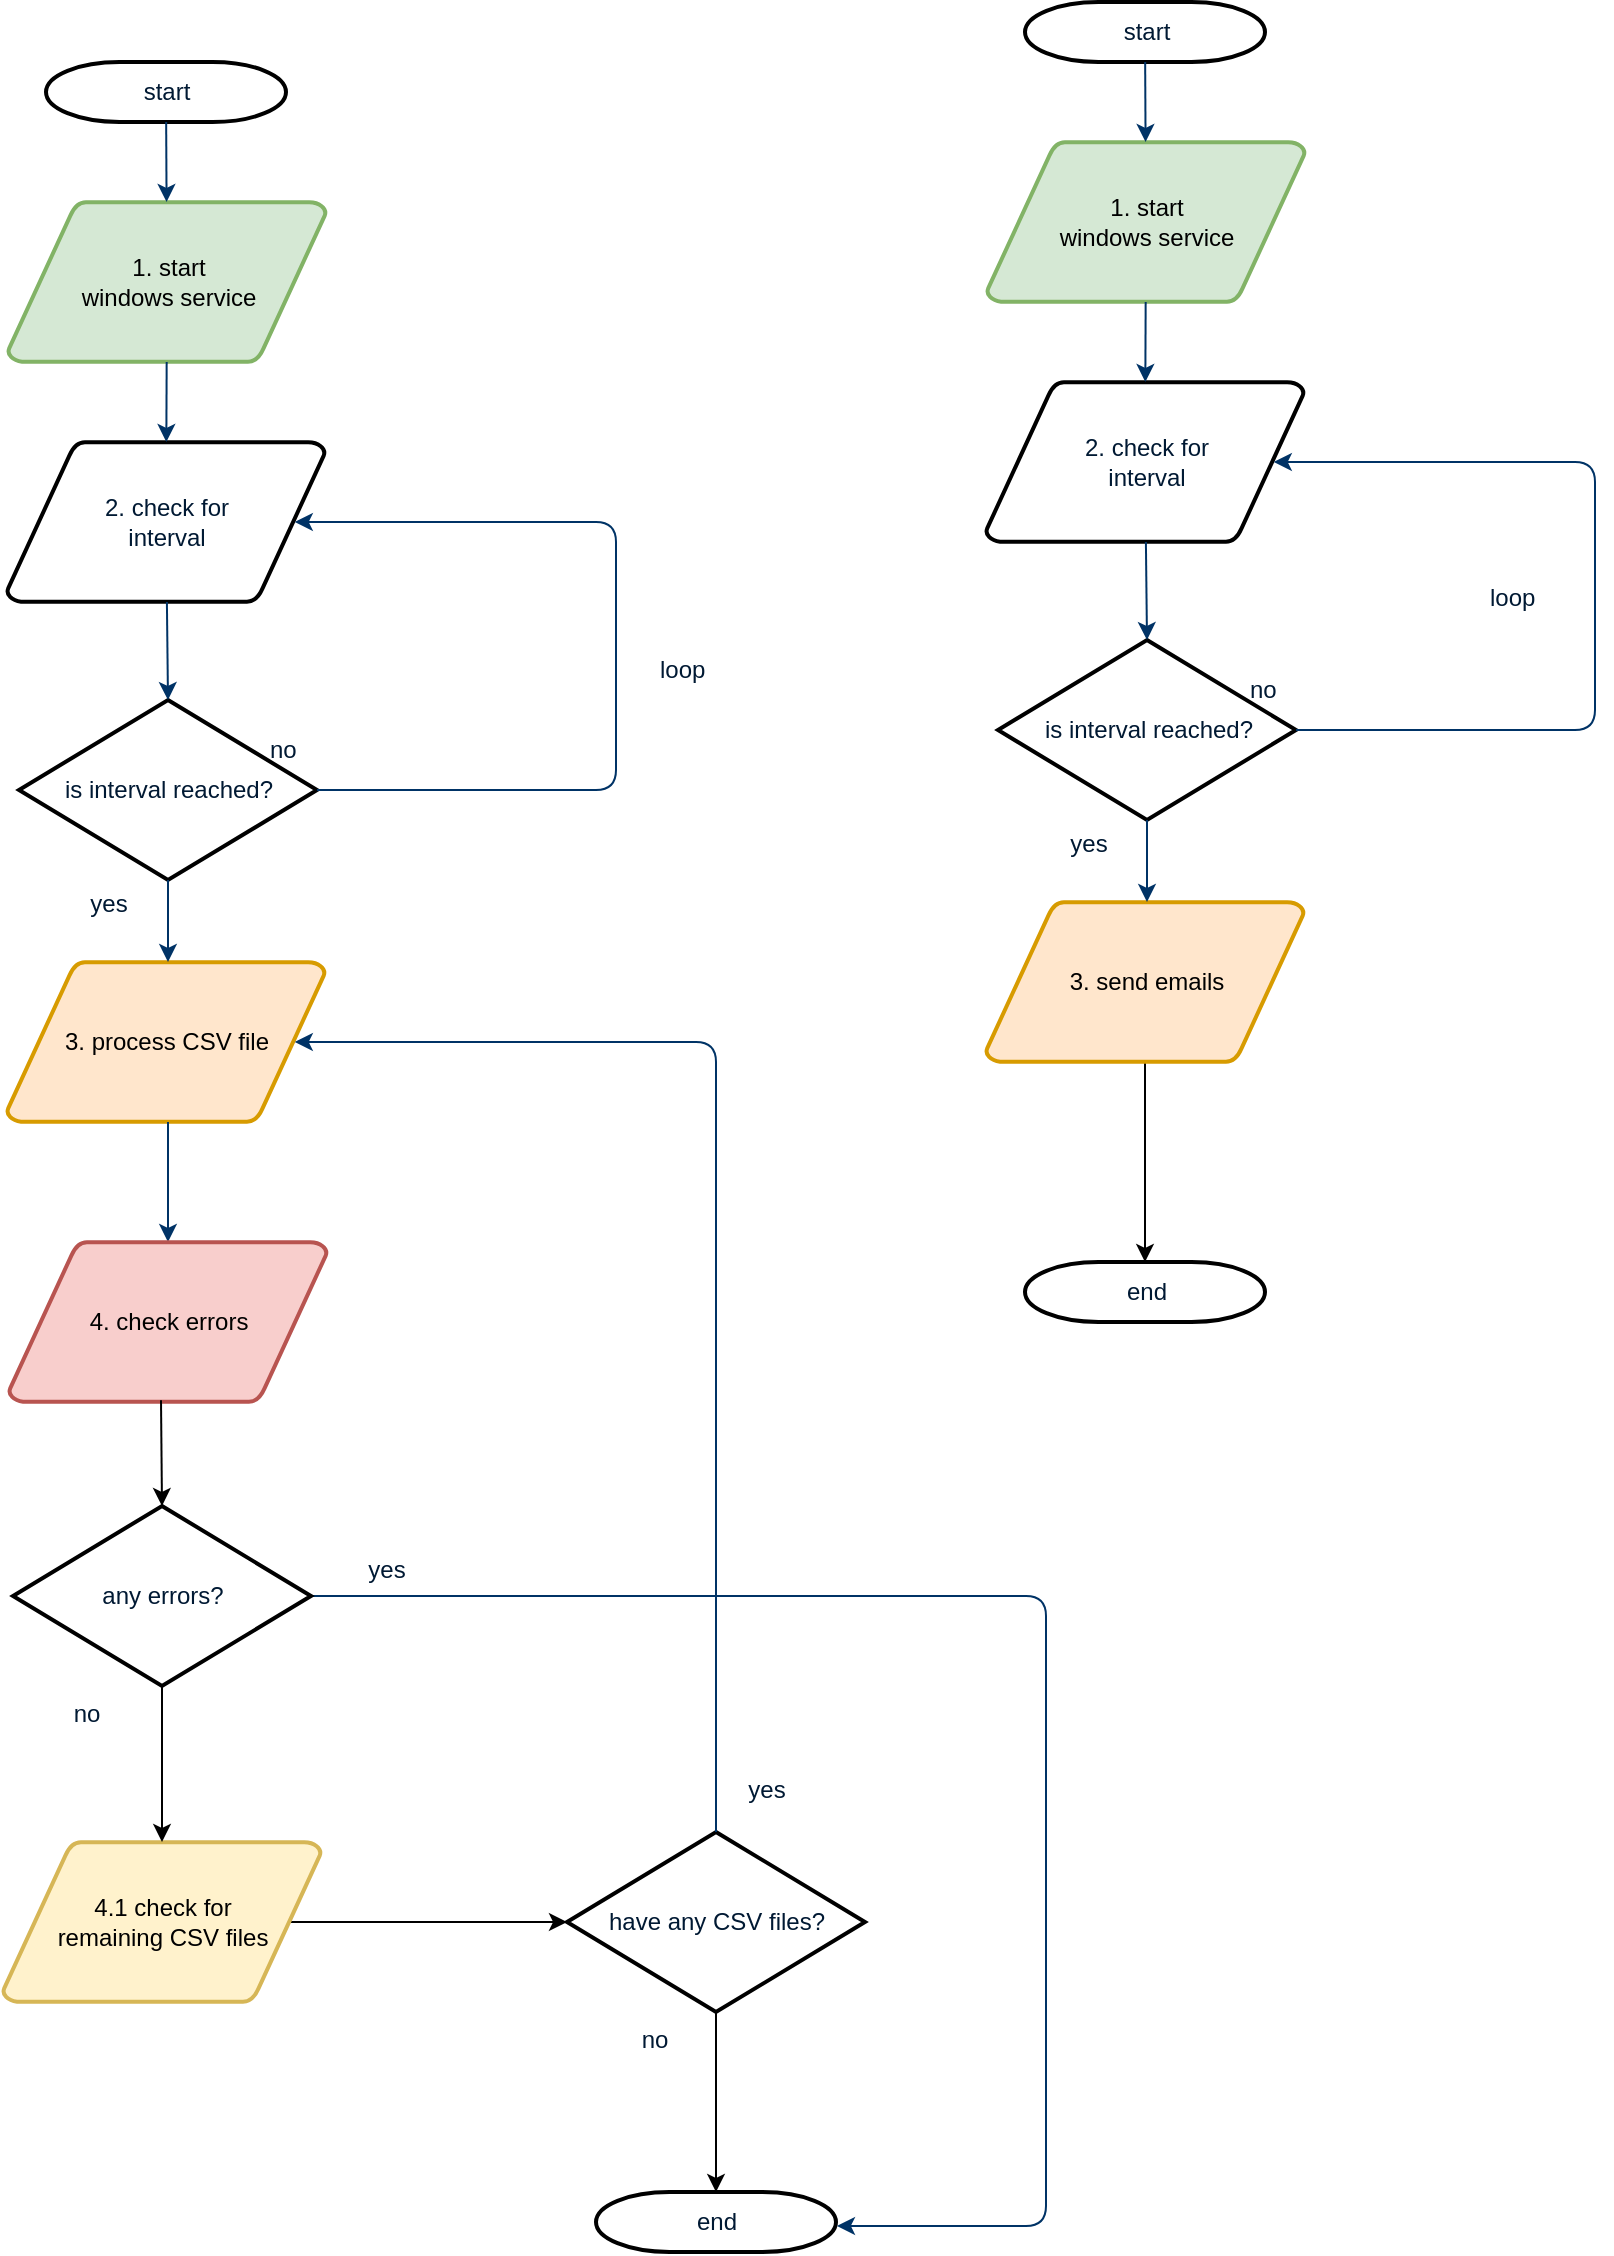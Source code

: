 <mxfile version="10.8.7" type="github"><diagram id="6a731a19-8d31-9384-78a2-239565b7b9f0" name="Page-1"><mxGraphModel dx="2960" dy="1588" grid="1" gridSize="10" guides="1" tooltips="1" connect="1" arrows="1" fold="1" page="1" pageScale="1" pageWidth="1169" pageHeight="827" background="#ffffff" math="0" shadow="0"><root><mxCell id="0"/><mxCell id="1" parent="0"/><mxCell id="2" value="start" style="shape=mxgraph.flowchart.terminator;fillColor=#FFFFFF;strokeColor=#000000;strokeWidth=2;gradientColor=none;gradientDirection=north;fontColor=#001933;fontStyle=0;html=1;" parent="1" vertex="1"><mxGeometry x="260" y="60" width="120" height="30" as="geometry"/></mxCell><mxCell id="3" value="1. start &lt;br&gt;windows service&lt;br&gt;" style="shape=mxgraph.flowchart.data;fillColor=#d5e8d4;strokeColor=#82b366;strokeWidth=2;gradientDirection=north;fontStyle=0;html=1;" parent="1" vertex="1"><mxGeometry x="241" y="130" width="159" height="80" as="geometry"/></mxCell><mxCell id="4" value="3. process CSV file" style="shape=mxgraph.flowchart.data;fillColor=#ffe6cc;strokeColor=#d79b00;strokeWidth=2;gradientDirection=north;fontStyle=0;html=1;" parent="1" vertex="1"><mxGeometry x="240.5" y="510" width="159" height="80" as="geometry"/></mxCell><mxCell id="5" value="2. check for&lt;br&gt;interval" style="shape=mxgraph.flowchart.data;fillColor=#FFFFFF;strokeColor=#000000;strokeWidth=2;gradientColor=none;gradientDirection=north;fontColor=#001933;fontStyle=0;html=1;" parent="1" vertex="1"><mxGeometry x="240.5" y="250" width="159" height="80" as="geometry"/></mxCell><mxCell id="6" value="is interval reached?" style="shape=mxgraph.flowchart.decision;fillColor=#FFFFFF;strokeColor=#000000;strokeWidth=2;gradientColor=none;gradientDirection=north;fontColor=#001933;fontStyle=0;html=1;" parent="1" vertex="1"><mxGeometry x="246.5" y="379" width="149" height="90" as="geometry"/></mxCell><mxCell id="7" style="fontColor=#001933;fontStyle=1;strokeColor=#003366;strokeWidth=1;html=1;" parent="1" source="2" target="3" edge="1"><mxGeometry relative="1" as="geometry"/></mxCell><mxCell id="8" style="fontColor=#001933;fontStyle=1;strokeColor=#003366;strokeWidth=1;html=1;" parent="1" source="3" target="5" edge="1"><mxGeometry relative="1" as="geometry"/></mxCell><mxCell id="9" style="entryX=0.5;entryY=0;entryPerimeter=0;fontColor=#001933;fontStyle=1;strokeColor=#003366;strokeWidth=1;html=1;" parent="1" source="5" target="6" edge="1"><mxGeometry relative="1" as="geometry"/></mxCell><mxCell id="10" value="" style="edgeStyle=elbowEdgeStyle;elbow=horizontal;exitX=1;exitY=0.5;exitPerimeter=0;fontColor=#001933;fontStyle=1;strokeColor=#003366;strokeWidth=1;html=1;entryX=0.905;entryY=0.5;entryDx=0;entryDy=0;entryPerimeter=0;" parent="1" source="6" target="5" edge="1"><mxGeometry x="381" y="28.5" width="100" height="100" as="geometry"><mxPoint x="750" y="447" as="sourcePoint"/><mxPoint x="450" y="330" as="targetPoint"/><Array as="points"><mxPoint x="545" y="400"/></Array></mxGeometry></mxCell><mxCell id="11" value="no" style="text;fontColor=#001933;fontStyle=0;html=1;strokeColor=none;gradientColor=none;fillColor=none;strokeWidth=2;" parent="1" vertex="1"><mxGeometry x="370" y="390" width="40" height="26" as="geometry"/></mxCell><mxCell id="12" value="" style="edgeStyle=elbowEdgeStyle;elbow=horizontal;fontColor=#001933;fontStyle=1;strokeColor=#003366;strokeWidth=1;html=1;" parent="1" source="6" target="4" edge="1"><mxGeometry width="100" height="100" as="geometry"><mxPoint y="100" as="sourcePoint"/><mxPoint x="100" as="targetPoint"/></mxGeometry></mxCell><mxCell id="hkF7X6RKbSrDj-Uutuhu-80" style="edgeStyle=orthogonalEdgeStyle;rounded=0;orthogonalLoop=1;jettySize=auto;html=1;entryX=0;entryY=0.5;entryDx=0;entryDy=0;entryPerimeter=0;exitX=0.905;exitY=0.5;exitDx=0;exitDy=0;exitPerimeter=0;" parent="1" source="13" target="hkF7X6RKbSrDj-Uutuhu-57" edge="1"><mxGeometry relative="1" as="geometry"/></mxCell><mxCell id="13" value="4.1 check for &lt;br&gt;remaining CSV files" style="shape=mxgraph.flowchart.data;fillColor=#fff2cc;strokeColor=#d6b656;strokeWidth=2;gradientDirection=north;fontStyle=0;html=1;" parent="1" vertex="1"><mxGeometry x="238.5" y="950" width="159" height="80" as="geometry"/></mxCell><mxCell id="14" value="yes" style="text;fontColor=#001933;fontStyle=0;html=1;strokeColor=none;gradientColor=none;fillColor=none;strokeWidth=2;align=center;" parent="1" vertex="1"><mxGeometry x="271" y="467" width="40" height="26" as="geometry"/></mxCell><mxCell id="17" value="" style="edgeStyle=elbowEdgeStyle;elbow=horizontal;fontColor=#001933;fontStyle=1;strokeColor=#003366;strokeWidth=1;html=1;entryX=0.5;entryY=0;entryDx=0;entryDy=0;entryPerimeter=0;" parent="1" source="4" target="hkF7X6RKbSrDj-Uutuhu-68" edge="1"><mxGeometry width="100" height="100" as="geometry"><mxPoint y="100" as="sourcePoint"/><mxPoint x="325" y="803" as="targetPoint"/></mxGeometry></mxCell><mxCell id="40" value="end" style="shape=mxgraph.flowchart.terminator;fillColor=#FFFFFF;strokeColor=#000000;strokeWidth=2;gradientColor=none;gradientDirection=north;fontColor=#001933;fontStyle=0;html=1;" parent="1" vertex="1"><mxGeometry x="535" y="1125" width="120" height="30" as="geometry"/></mxCell><mxCell id="43" value="" style="edgeStyle=elbowEdgeStyle;elbow=vertical;entryX=1.004;entryY=0.565;entryPerimeter=0;fontColor=#001933;fontStyle=1;strokeColor=#003366;strokeWidth=1;html=1;exitX=1;exitY=0.5;exitDx=0;exitDy=0;exitPerimeter=0;entryDx=0;entryDy=0;" parent="1" source="hkF7X6RKbSrDj-Uutuhu-69" target="40" edge="1"><mxGeometry x="240.5" y="-520" width="100" height="100" as="geometry"><mxPoint x="940" y="720" as="sourcePoint"/><mxPoint x="340.5" y="-520" as="targetPoint"/><Array as="points"><mxPoint x="760" y="980"/><mxPoint x="700" y="827"/><mxPoint x="940" y="840"/></Array></mxGeometry></mxCell><mxCell id="hkF7X6RKbSrDj-Uutuhu-55" value="loop" style="text;fontColor=#001933;fontStyle=0;html=1;strokeColor=none;gradientColor=none;fillColor=none;strokeWidth=2;" parent="1" vertex="1"><mxGeometry x="980" y="314" width="40" height="26" as="geometry"/></mxCell><mxCell id="hkF7X6RKbSrDj-Uutuhu-78" style="edgeStyle=orthogonalEdgeStyle;rounded=0;orthogonalLoop=1;jettySize=auto;html=1;entryX=0.5;entryY=0;entryDx=0;entryDy=0;entryPerimeter=0;" parent="1" source="hkF7X6RKbSrDj-Uutuhu-57" target="40" edge="1"><mxGeometry relative="1" as="geometry"><mxPoint x="596" y="1118" as="targetPoint"/></mxGeometry></mxCell><mxCell id="hkF7X6RKbSrDj-Uutuhu-57" value="have any CSV files?" style="shape=mxgraph.flowchart.decision;fillColor=#FFFFFF;strokeColor=#000000;strokeWidth=2;gradientColor=none;gradientDirection=north;fontColor=#001933;fontStyle=0;html=1;" parent="1" vertex="1"><mxGeometry x="520.5" y="945" width="149" height="90" as="geometry"/></mxCell><mxCell id="hkF7X6RKbSrDj-Uutuhu-61" value="" style="edgeStyle=elbowEdgeStyle;elbow=horizontal;exitX=0.5;exitY=0;exitPerimeter=0;fontColor=#001933;fontStyle=1;strokeColor=#003366;strokeWidth=1;html=1;entryX=0.905;entryY=0.5;entryDx=0;entryDy=0;entryPerimeter=0;exitDx=0;exitDy=0;" parent="1" source="hkF7X6RKbSrDj-Uutuhu-57" target="4" edge="1"><mxGeometry x="447" y="143.5" width="100" height="100" as="geometry"><mxPoint x="462" y="550" as="sourcePoint"/><mxPoint x="450" y="405" as="targetPoint"/><Array as="points"><mxPoint x="595" y="770"/><mxPoint x="740" y="570"/></Array></mxGeometry></mxCell><mxCell id="hkF7X6RKbSrDj-Uutuhu-62" value="yes" style="text;fontColor=#001933;fontStyle=0;html=1;strokeColor=none;gradientColor=none;fillColor=none;strokeWidth=2;align=center;" parent="1" vertex="1"><mxGeometry x="600" y="910" width="40" height="26" as="geometry"/></mxCell><mxCell id="hkF7X6RKbSrDj-Uutuhu-68" value="4. check errors" style="shape=mxgraph.flowchart.data;fillColor=#f8cecc;strokeColor=#b85450;strokeWidth=2;gradientDirection=north;fontStyle=0;html=1;" parent="1" vertex="1"><mxGeometry x="241.5" y="650" width="159" height="80" as="geometry"/></mxCell><mxCell id="hkF7X6RKbSrDj-Uutuhu-69" value="any errors?" style="shape=mxgraph.flowchart.decision;fillColor=#FFFFFF;strokeColor=#000000;strokeWidth=2;gradientColor=none;gradientDirection=north;fontColor=#001933;fontStyle=0;html=1;" parent="1" vertex="1"><mxGeometry x="243.5" y="782" width="149" height="90" as="geometry"/></mxCell><mxCell id="hkF7X6RKbSrDj-Uutuhu-72" value="" style="endArrow=classic;html=1;exitX=0.478;exitY=0.989;exitDx=0;exitDy=0;exitPerimeter=0;entryX=0.5;entryY=0;entryDx=0;entryDy=0;entryPerimeter=0;" parent="1" source="hkF7X6RKbSrDj-Uutuhu-68" target="hkF7X6RKbSrDj-Uutuhu-69" edge="1"><mxGeometry width="50" height="50" relative="1" as="geometry"><mxPoint x="240" y="800" as="sourcePoint"/><mxPoint x="290" y="750" as="targetPoint"/></mxGeometry></mxCell><mxCell id="hkF7X6RKbSrDj-Uutuhu-73" value="" style="endArrow=classic;html=1;entryX=0.5;entryY=0;entryDx=0;entryDy=0;entryPerimeter=0;exitX=0.5;exitY=1;exitDx=0;exitDy=0;exitPerimeter=0;" parent="1" source="hkF7X6RKbSrDj-Uutuhu-69" target="13" edge="1"><mxGeometry width="50" height="50" relative="1" as="geometry"><mxPoint x="200" y="930" as="sourcePoint"/><mxPoint x="250" y="880" as="targetPoint"/></mxGeometry></mxCell><mxCell id="hkF7X6RKbSrDj-Uutuhu-74" value="no" style="text;fontColor=#001933;fontStyle=0;html=1;strokeColor=none;gradientColor=none;fillColor=none;strokeWidth=2;align=center;" parent="1" vertex="1"><mxGeometry x="260" y="872" width="40" height="26" as="geometry"/></mxCell><mxCell id="hkF7X6RKbSrDj-Uutuhu-81" value="yes" style="text;fontColor=#001933;fontStyle=0;html=1;strokeColor=none;gradientColor=none;fillColor=none;strokeWidth=2;align=center;" parent="1" vertex="1"><mxGeometry x="410" y="800" width="40" height="26" as="geometry"/></mxCell><mxCell id="hkF7X6RKbSrDj-Uutuhu-82" value="no" style="text;fontColor=#001933;fontStyle=0;html=1;strokeColor=none;gradientColor=none;fillColor=none;strokeWidth=2;align=center;" parent="1" vertex="1"><mxGeometry x="544" y="1035" width="40" height="26" as="geometry"/></mxCell><mxCell id="DuwEsC3wn6yV1P4uUEqS-48" value="start" style="shape=mxgraph.flowchart.terminator;fillColor=#FFFFFF;strokeColor=#000000;strokeWidth=2;gradientColor=none;gradientDirection=north;fontColor=#001933;fontStyle=0;html=1;" vertex="1" parent="1"><mxGeometry x="749.5" y="30" width="120" height="30" as="geometry"/></mxCell><mxCell id="DuwEsC3wn6yV1P4uUEqS-49" value="1. start &lt;br&gt;windows service&lt;br&gt;" style="shape=mxgraph.flowchart.data;fillColor=#d5e8d4;strokeColor=#82b366;strokeWidth=2;gradientDirection=north;fontStyle=0;html=1;" vertex="1" parent="1"><mxGeometry x="730.5" y="100" width="159" height="80" as="geometry"/></mxCell><mxCell id="DuwEsC3wn6yV1P4uUEqS-61" style="edgeStyle=orthogonalEdgeStyle;rounded=0;orthogonalLoop=1;jettySize=auto;html=1;entryX=0.5;entryY=0;entryDx=0;entryDy=0;entryPerimeter=0;" edge="1" parent="1" source="DuwEsC3wn6yV1P4uUEqS-50" target="DuwEsC3wn6yV1P4uUEqS-60"><mxGeometry relative="1" as="geometry"/></mxCell><mxCell id="DuwEsC3wn6yV1P4uUEqS-50" value="3. send emails" style="shape=mxgraph.flowchart.data;fillColor=#ffe6cc;strokeColor=#d79b00;strokeWidth=2;gradientDirection=north;fontStyle=0;html=1;" vertex="1" parent="1"><mxGeometry x="730" y="480" width="159" height="80" as="geometry"/></mxCell><mxCell id="DuwEsC3wn6yV1P4uUEqS-51" value="2. check for&lt;br&gt;interval" style="shape=mxgraph.flowchart.data;fillColor=#FFFFFF;strokeColor=#000000;strokeWidth=2;gradientColor=none;gradientDirection=north;fontColor=#001933;fontStyle=0;html=1;" vertex="1" parent="1"><mxGeometry x="730" y="220" width="159" height="80" as="geometry"/></mxCell><mxCell id="DuwEsC3wn6yV1P4uUEqS-52" value="is interval reached?" style="shape=mxgraph.flowchart.decision;fillColor=#FFFFFF;strokeColor=#000000;strokeWidth=2;gradientColor=none;gradientDirection=north;fontColor=#001933;fontStyle=0;html=1;" vertex="1" parent="1"><mxGeometry x="736" y="349" width="149" height="90" as="geometry"/></mxCell><mxCell id="DuwEsC3wn6yV1P4uUEqS-53" style="fontColor=#001933;fontStyle=1;strokeColor=#003366;strokeWidth=1;html=1;" edge="1" parent="1" source="DuwEsC3wn6yV1P4uUEqS-48" target="DuwEsC3wn6yV1P4uUEqS-49"><mxGeometry relative="1" as="geometry"/></mxCell><mxCell id="DuwEsC3wn6yV1P4uUEqS-54" style="fontColor=#001933;fontStyle=1;strokeColor=#003366;strokeWidth=1;html=1;" edge="1" parent="1" source="DuwEsC3wn6yV1P4uUEqS-49" target="DuwEsC3wn6yV1P4uUEqS-51"><mxGeometry relative="1" as="geometry"/></mxCell><mxCell id="DuwEsC3wn6yV1P4uUEqS-55" style="entryX=0.5;entryY=0;entryPerimeter=0;fontColor=#001933;fontStyle=1;strokeColor=#003366;strokeWidth=1;html=1;" edge="1" parent="1" source="DuwEsC3wn6yV1P4uUEqS-51" target="DuwEsC3wn6yV1P4uUEqS-52"><mxGeometry relative="1" as="geometry"/></mxCell><mxCell id="DuwEsC3wn6yV1P4uUEqS-56" value="" style="edgeStyle=elbowEdgeStyle;elbow=horizontal;exitX=1;exitY=0.5;exitPerimeter=0;fontColor=#001933;fontStyle=1;strokeColor=#003366;strokeWidth=1;html=1;entryX=0.905;entryY=0.5;entryDx=0;entryDy=0;entryPerimeter=0;" edge="1" parent="1" source="DuwEsC3wn6yV1P4uUEqS-52" target="DuwEsC3wn6yV1P4uUEqS-51"><mxGeometry x="870.5" y="-1.5" width="100" height="100" as="geometry"><mxPoint x="1239.5" y="417" as="sourcePoint"/><mxPoint x="939.5" y="300" as="targetPoint"/><Array as="points"><mxPoint x="1034.5" y="370"/></Array></mxGeometry></mxCell><mxCell id="DuwEsC3wn6yV1P4uUEqS-57" value="no" style="text;fontColor=#001933;fontStyle=0;html=1;strokeColor=none;gradientColor=none;fillColor=none;strokeWidth=2;" vertex="1" parent="1"><mxGeometry x="859.5" y="360" width="40" height="26" as="geometry"/></mxCell><mxCell id="DuwEsC3wn6yV1P4uUEqS-58" value="" style="edgeStyle=elbowEdgeStyle;elbow=horizontal;fontColor=#001933;fontStyle=1;strokeColor=#003366;strokeWidth=1;html=1;" edge="1" parent="1" source="DuwEsC3wn6yV1P4uUEqS-52" target="DuwEsC3wn6yV1P4uUEqS-50"><mxGeometry x="489.5" y="-30" width="100" height="100" as="geometry"><mxPoint x="489.5" y="70" as="sourcePoint"/><mxPoint x="589.5" y="-30" as="targetPoint"/></mxGeometry></mxCell><mxCell id="DuwEsC3wn6yV1P4uUEqS-59" value="yes" style="text;fontColor=#001933;fontStyle=0;html=1;strokeColor=none;gradientColor=none;fillColor=none;strokeWidth=2;align=center;" vertex="1" parent="1"><mxGeometry x="760.5" y="437" width="40" height="26" as="geometry"/></mxCell><mxCell id="DuwEsC3wn6yV1P4uUEqS-60" value="end" style="shape=mxgraph.flowchart.terminator;fillColor=#FFFFFF;strokeColor=#000000;strokeWidth=2;gradientColor=none;gradientDirection=north;fontColor=#001933;fontStyle=0;html=1;" vertex="1" parent="1"><mxGeometry x="749.5" y="660" width="120" height="30" as="geometry"/></mxCell><mxCell id="DuwEsC3wn6yV1P4uUEqS-62" value="loop" style="text;fontColor=#001933;fontStyle=0;html=1;strokeColor=none;gradientColor=none;fillColor=none;strokeWidth=2;" vertex="1" parent="1"><mxGeometry x="565" y="350" width="40" height="26" as="geometry"/></mxCell></root></mxGraphModel></diagram></mxfile>